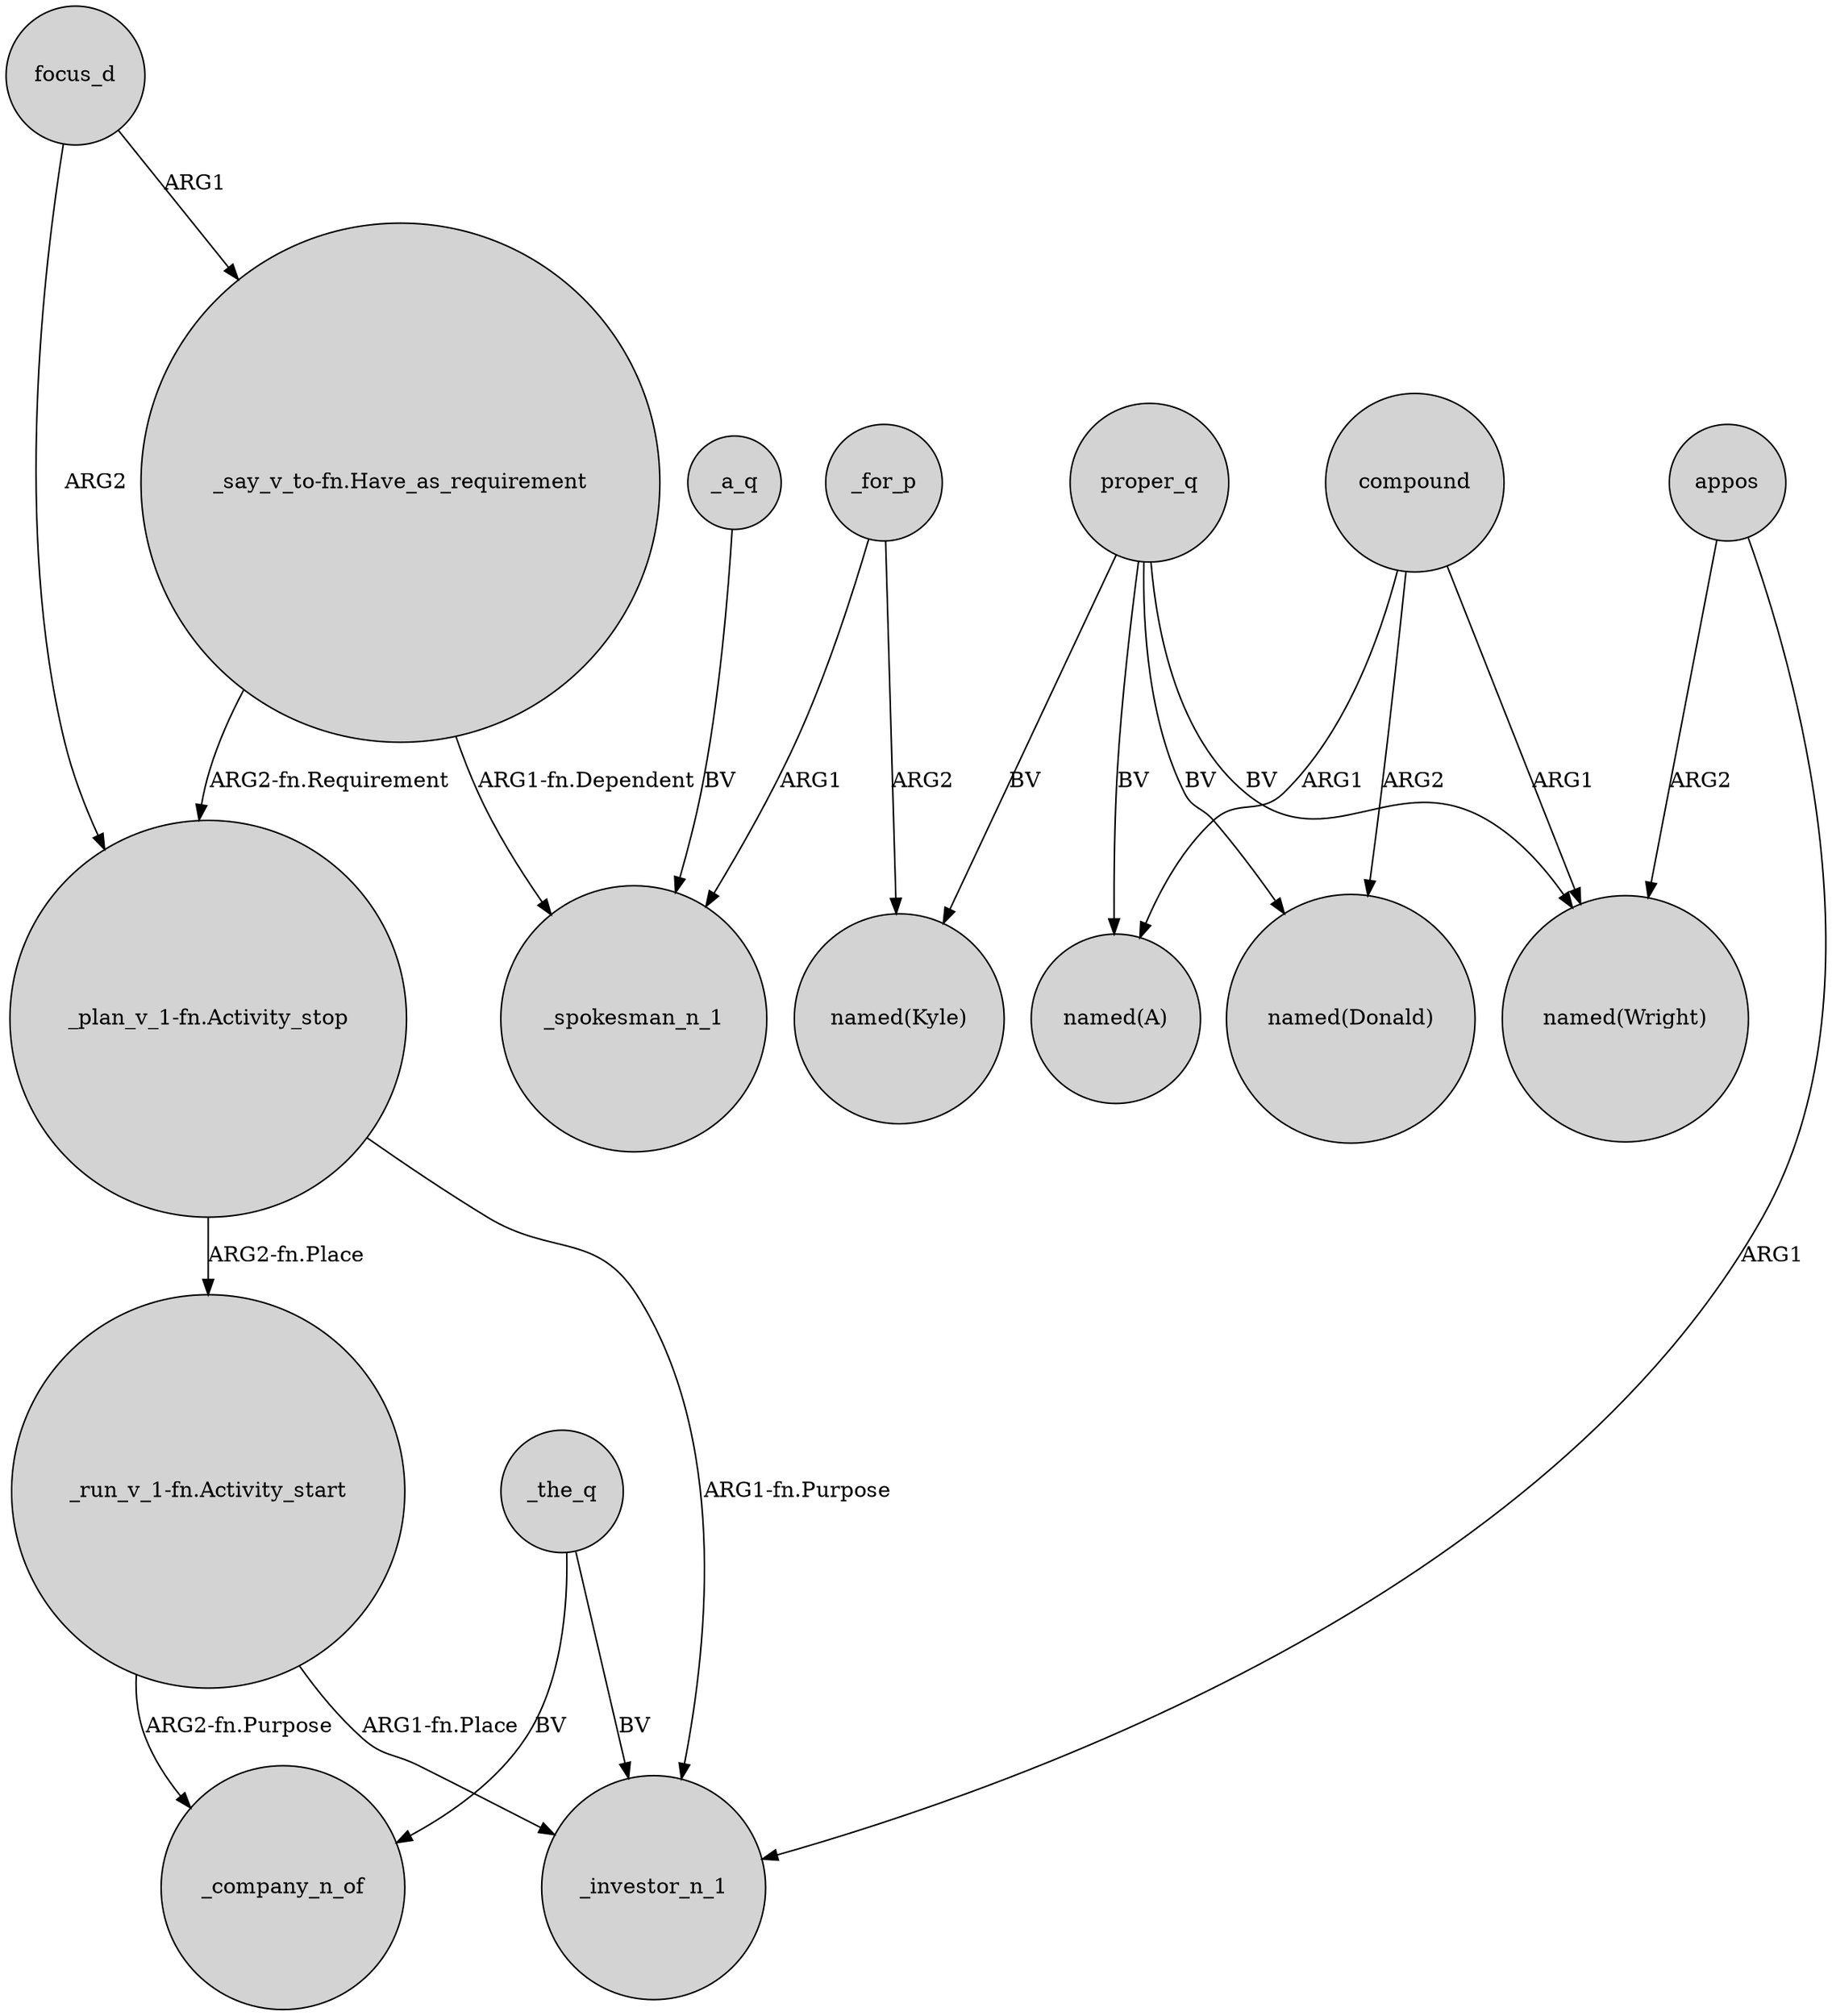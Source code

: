 digraph {
	node [shape=circle style=filled]
	_the_q -> _investor_n_1 [label=BV]
	"_plan_v_1-fn.Activity_stop" -> _investor_n_1 [label="ARG1-fn.Purpose"]
	focus_d -> "_plan_v_1-fn.Activity_stop" [label=ARG2]
	"_say_v_to-fn.Have_as_requirement" -> _spokesman_n_1 [label="ARG1-fn.Dependent"]
	focus_d -> "_say_v_to-fn.Have_as_requirement" [label=ARG1]
	compound -> "named(Wright)" [label=ARG1]
	"_run_v_1-fn.Activity_start" -> _company_n_of [label="ARG2-fn.Purpose"]
	_for_p -> _spokesman_n_1 [label=ARG1]
	compound -> "named(Donald)" [label=ARG2]
	proper_q -> "named(Donald)" [label=BV]
	appos -> "named(Wright)" [label=ARG2]
	appos -> _investor_n_1 [label=ARG1]
	proper_q -> "named(Wright)" [label=BV]
	"_plan_v_1-fn.Activity_stop" -> "_run_v_1-fn.Activity_start" [label="ARG2-fn.Place"]
	compound -> "named(A)" [label=ARG1]
	proper_q -> "named(A)" [label=BV]
	_for_p -> "named(Kyle)" [label=ARG2]
	"_run_v_1-fn.Activity_start" -> _investor_n_1 [label="ARG1-fn.Place"]
	proper_q -> "named(Kyle)" [label=BV]
	"_say_v_to-fn.Have_as_requirement" -> "_plan_v_1-fn.Activity_stop" [label="ARG2-fn.Requirement"]
	_the_q -> _company_n_of [label=BV]
	_a_q -> _spokesman_n_1 [label=BV]
}

